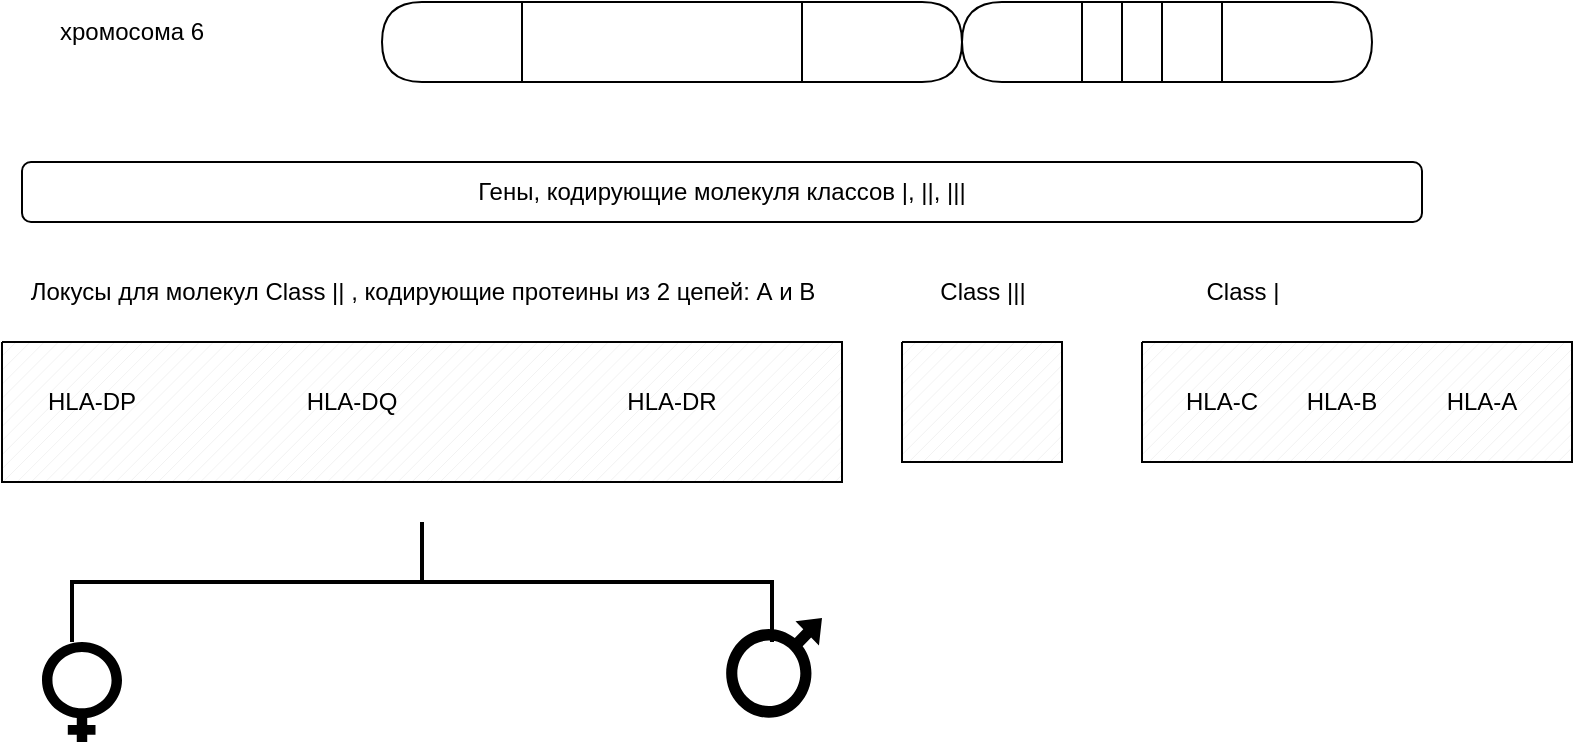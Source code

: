 <mxfile version="24.4.13" type="github">
  <diagram name="Page-1" id="-I0MyFCe74SBWzDTvCro">
    <mxGraphModel dx="1073" dy="586" grid="1" gridSize="10" guides="1" tooltips="1" connect="1" arrows="1" fold="1" page="1" pageScale="1" pageWidth="850" pageHeight="1100" math="0" shadow="0">
      <root>
        <mxCell id="0" />
        <mxCell id="1" parent="0" />
        <mxCell id="5hsAyEmP8SzY6PerSiog-23" value="" style="verticalLabelPosition=bottom;verticalAlign=top;html=1;shape=mxgraph.basic.patternFillRect;fillStyle=diag;step=5;fillStrokeWidth=0.2;fillStrokeColor=#dddddd;" parent="1" vertex="1">
          <mxGeometry x="40" y="220" width="420" height="70" as="geometry" />
        </mxCell>
        <mxCell id="5hsAyEmP8SzY6PerSiog-24" value="" style="verticalLabelPosition=bottom;verticalAlign=top;html=1;shape=mxgraph.basic.patternFillRect;fillStyle=diag;step=5;fillStrokeWidth=0.2;fillStrokeColor=#dddddd;" parent="1" vertex="1">
          <mxGeometry x="490" y="220" width="80" height="60" as="geometry" />
        </mxCell>
        <mxCell id="5hsAyEmP8SzY6PerSiog-25" value="" style="verticalLabelPosition=bottom;verticalAlign=top;html=1;shape=mxgraph.basic.patternFillRect;fillStyle=diag;step=5;fillStrokeWidth=0.2;fillStrokeColor=#dddddd;" parent="1" vertex="1">
          <mxGeometry x="610" y="220" width="215" height="60" as="geometry" />
        </mxCell>
        <mxCell id="5hsAyEmP8SzY6PerSiog-31" value="Class |||" style="text;html=1;align=center;verticalAlign=middle;resizable=0;points=[];autosize=1;strokeColor=none;fillColor=none;" parent="1" vertex="1">
          <mxGeometry x="495" y="180" width="70" height="30" as="geometry" />
        </mxCell>
        <mxCell id="5hsAyEmP8SzY6PerSiog-32" value="Class |" style="text;html=1;align=center;verticalAlign=middle;resizable=0;points=[];autosize=1;strokeColor=none;fillColor=none;" parent="1" vertex="1">
          <mxGeometry x="630" y="180" width="60" height="30" as="geometry" />
        </mxCell>
        <mxCell id="5hsAyEmP8SzY6PerSiog-33" value="Локусы для молекул Class || , кодирующие протеины из 2 цепей: А и В" style="text;html=1;align=center;verticalAlign=middle;resizable=0;points=[];autosize=1;strokeColor=none;fillColor=none;" parent="1" vertex="1">
          <mxGeometry x="40" y="180" width="420" height="30" as="geometry" />
        </mxCell>
        <mxCell id="5hsAyEmP8SzY6PerSiog-39" value="HLA-DP" style="text;html=1;align=center;verticalAlign=middle;whiteSpace=wrap;rounded=0;" parent="1" vertex="1">
          <mxGeometry x="50" y="235" width="70" height="30" as="geometry" />
        </mxCell>
        <mxCell id="5hsAyEmP8SzY6PerSiog-40" value="HLA-DQ" style="text;html=1;align=center;verticalAlign=middle;whiteSpace=wrap;rounded=0;" parent="1" vertex="1">
          <mxGeometry x="180" y="235" width="70" height="30" as="geometry" />
        </mxCell>
        <mxCell id="5hsAyEmP8SzY6PerSiog-41" value="HLA-DR" style="text;html=1;align=center;verticalAlign=middle;whiteSpace=wrap;rounded=0;" parent="1" vertex="1">
          <mxGeometry x="340" y="235" width="70" height="30" as="geometry" />
        </mxCell>
        <mxCell id="5hsAyEmP8SzY6PerSiog-42" value="HLA-C" style="text;html=1;align=center;verticalAlign=middle;whiteSpace=wrap;rounded=0;" parent="1" vertex="1">
          <mxGeometry x="620" y="235" width="60" height="30" as="geometry" />
        </mxCell>
        <mxCell id="5hsAyEmP8SzY6PerSiog-43" value="HLA-B" style="text;html=1;align=center;verticalAlign=middle;whiteSpace=wrap;rounded=0;" parent="1" vertex="1">
          <mxGeometry x="680" y="235" width="60" height="30" as="geometry" />
        </mxCell>
        <mxCell id="5hsAyEmP8SzY6PerSiog-44" value="HLA-A" style="text;html=1;align=center;verticalAlign=middle;whiteSpace=wrap;rounded=0;" parent="1" vertex="1">
          <mxGeometry x="750" y="235" width="60" height="30" as="geometry" />
        </mxCell>
        <mxCell id="5hsAyEmP8SzY6PerSiog-46" value="Гены, кодирующие молекуля классов |, ||, |||" style="rounded=1;whiteSpace=wrap;html=1;" parent="1" vertex="1">
          <mxGeometry x="50" y="130" width="700" height="30" as="geometry" />
        </mxCell>
        <mxCell id="oUY45JinjUfdoMoh1P1p-1" value="хромосома 6" style="text;html=1;align=center;verticalAlign=middle;whiteSpace=wrap;rounded=0;" vertex="1" parent="1">
          <mxGeometry x="40" y="50" width="130" height="30" as="geometry" />
        </mxCell>
        <mxCell id="oUY45JinjUfdoMoh1P1p-8" value="" style="shape=delay;whiteSpace=wrap;html=1;" vertex="1" parent="1">
          <mxGeometry x="440" y="50" width="80" height="40" as="geometry" />
        </mxCell>
        <mxCell id="oUY45JinjUfdoMoh1P1p-9" value="" style="shape=delay;whiteSpace=wrap;html=1;direction=west;" vertex="1" parent="1">
          <mxGeometry x="230" y="50" width="80" height="40" as="geometry" />
        </mxCell>
        <mxCell id="oUY45JinjUfdoMoh1P1p-10" value="" style="verticalLabelPosition=bottom;verticalAlign=top;html=1;shape=mxgraph.basic.rect;fillColor2=none;strokeWidth=1;size=20;indent=5;" vertex="1" parent="1">
          <mxGeometry x="300" y="50" width="140" height="40" as="geometry" />
        </mxCell>
        <mxCell id="oUY45JinjUfdoMoh1P1p-11" value="" style="shape=delay;whiteSpace=wrap;html=1;" vertex="1" parent="1">
          <mxGeometry x="645" y="50" width="80" height="40" as="geometry" />
        </mxCell>
        <mxCell id="oUY45JinjUfdoMoh1P1p-12" value="" style="shape=delay;whiteSpace=wrap;html=1;direction=west;" vertex="1" parent="1">
          <mxGeometry x="520" y="50" width="80" height="40" as="geometry" />
        </mxCell>
        <mxCell id="oUY45JinjUfdoMoh1P1p-13" value="" style="verticalLabelPosition=bottom;verticalAlign=top;html=1;shape=mxgraph.basic.rect;fillColor2=none;strokeWidth=1;size=20;indent=5;" vertex="1" parent="1">
          <mxGeometry x="580" y="50" width="20" height="40" as="geometry" />
        </mxCell>
        <mxCell id="oUY45JinjUfdoMoh1P1p-14" value="" style="verticalLabelPosition=bottom;verticalAlign=top;html=1;shape=mxgraph.basic.rect;fillColor2=none;strokeWidth=1;size=20;indent=5;" vertex="1" parent="1">
          <mxGeometry x="600" y="50" width="20" height="40" as="geometry" />
        </mxCell>
        <mxCell id="oUY45JinjUfdoMoh1P1p-15" value="" style="verticalLabelPosition=bottom;verticalAlign=top;html=1;shape=mxgraph.basic.rect;fillColor2=none;strokeWidth=1;size=20;indent=5;" vertex="1" parent="1">
          <mxGeometry x="620" y="50" width="30" height="40" as="geometry" />
        </mxCell>
        <mxCell id="oUY45JinjUfdoMoh1P1p-21" value="" style="strokeWidth=2;html=1;shape=mxgraph.flowchart.annotation_2;align=left;labelPosition=right;pointerEvents=1;direction=south;" vertex="1" parent="1">
          <mxGeometry x="75" y="310" width="350" height="60" as="geometry" />
        </mxCell>
        <mxCell id="oUY45JinjUfdoMoh1P1p-22" value="" style="shape=mxgraph.signs.people.female;html=1;pointerEvents=1;fillColor=#000000;strokeColor=none;verticalLabelPosition=bottom;verticalAlign=top;align=center;" vertex="1" parent="1">
          <mxGeometry x="60" y="370" width="40" height="50" as="geometry" />
        </mxCell>
        <mxCell id="oUY45JinjUfdoMoh1P1p-23" value="" style="shape=mxgraph.signs.people.male;html=1;pointerEvents=1;fillColor=#000000;strokeColor=none;verticalLabelPosition=bottom;verticalAlign=top;align=center;" vertex="1" parent="1">
          <mxGeometry x="400" y="358" width="50" height="52" as="geometry" />
        </mxCell>
      </root>
    </mxGraphModel>
  </diagram>
</mxfile>
